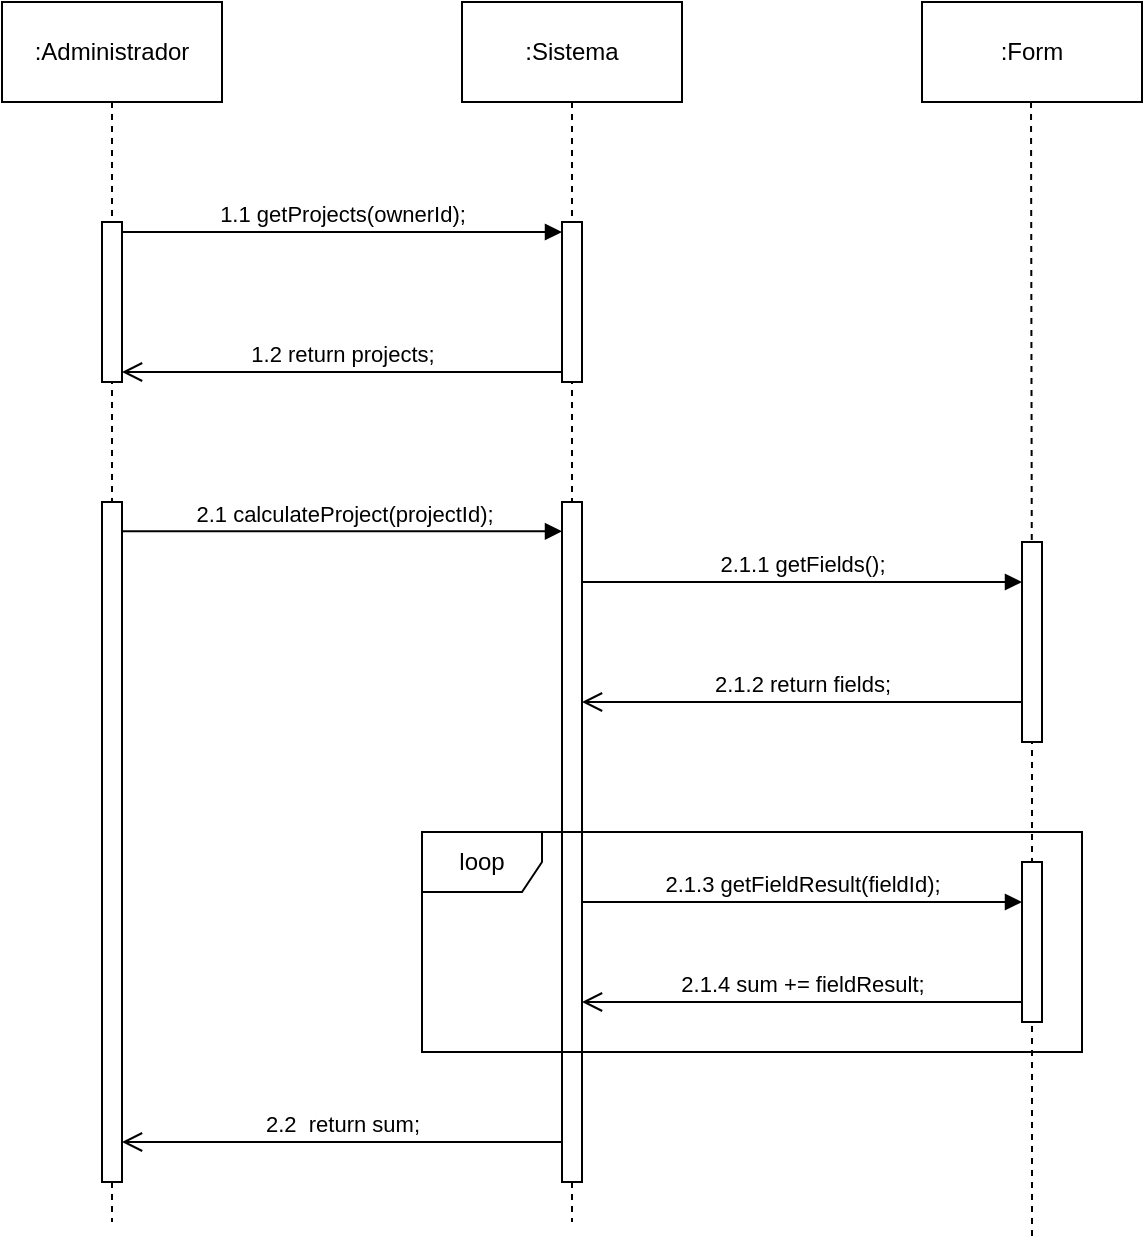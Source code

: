 <mxfile version="21.6.8" type="device">
  <diagram name="Página-1" id="nN1VgKP0G9VPqj3RWtpQ">
    <mxGraphModel dx="1418" dy="820" grid="1" gridSize="10" guides="1" tooltips="1" connect="1" arrows="1" fold="1" page="1" pageScale="1" pageWidth="827" pageHeight="1169" math="0" shadow="0">
      <root>
        <mxCell id="0" />
        <mxCell id="1" parent="0" />
        <mxCell id="zFRClBYX9biBEZs1boOb-1" style="edgeStyle=orthogonalEdgeStyle;rounded=0;orthogonalLoop=1;jettySize=auto;html=1;endArrow=none;endFill=0;dashed=1;exitX=0.5;exitY=1;exitDx=0;exitDy=0;" parent="1" source="zFRClBYX9biBEZs1boOb-2" edge="1">
          <mxGeometry relative="1" as="geometry">
            <mxPoint x="145" y="690" as="targetPoint" />
            <mxPoint x="145.499" y="50" as="sourcePoint" />
          </mxGeometry>
        </mxCell>
        <mxCell id="zFRClBYX9biBEZs1boOb-2" value=":Administrador" style="html=1;whiteSpace=wrap;" parent="1" vertex="1">
          <mxGeometry x="90" y="80" width="110" height="50" as="geometry" />
        </mxCell>
        <mxCell id="zFRClBYX9biBEZs1boOb-3" style="edgeStyle=orthogonalEdgeStyle;rounded=0;orthogonalLoop=1;jettySize=auto;html=1;dashed=1;endArrow=none;endFill=0;" parent="1" source="zFRClBYX9biBEZs1boOb-4" edge="1">
          <mxGeometry relative="1" as="geometry">
            <mxPoint x="375" y="690" as="targetPoint" />
          </mxGeometry>
        </mxCell>
        <mxCell id="zFRClBYX9biBEZs1boOb-4" value=":Sistema" style="html=1;whiteSpace=wrap;" parent="1" vertex="1">
          <mxGeometry x="320" y="80" width="110" height="50" as="geometry" />
        </mxCell>
        <mxCell id="zFRClBYX9biBEZs1boOb-5" value="" style="html=1;points=[[0,0,0,0,5],[0,1,0,0,-5],[1,0,0,0,5],[1,1,0,0,-5]];perimeter=orthogonalPerimeter;outlineConnect=0;targetShapes=umlLifeline;portConstraint=eastwest;newEdgeStyle={&quot;curved&quot;:0,&quot;rounded&quot;:0};" parent="1" vertex="1">
          <mxGeometry x="370" y="190" width="10" height="80" as="geometry" />
        </mxCell>
        <mxCell id="zFRClBYX9biBEZs1boOb-6" value="1.1 getProjects(ownerId);" style="html=1;verticalAlign=bottom;endArrow=block;curved=0;rounded=0;entryX=0;entryY=0;entryDx=0;entryDy=5;exitX=1;exitY=0;exitDx=0;exitDy=5;exitPerimeter=0;" parent="1" source="zFRClBYX9biBEZs1boOb-8" target="zFRClBYX9biBEZs1boOb-5" edge="1">
          <mxGeometry relative="1" as="geometry">
            <mxPoint x="145" y="195" as="sourcePoint" />
            <mxPoint as="offset" />
          </mxGeometry>
        </mxCell>
        <mxCell id="zFRClBYX9biBEZs1boOb-7" value="1.2 return projects;" style="html=1;verticalAlign=bottom;endArrow=open;endSize=8;curved=0;rounded=0;exitX=0;exitY=1;exitDx=0;exitDy=-5;entryX=1;entryY=1;entryDx=0;entryDy=-5;entryPerimeter=0;" parent="1" source="zFRClBYX9biBEZs1boOb-5" target="zFRClBYX9biBEZs1boOb-8" edge="1">
          <mxGeometry relative="1" as="geometry">
            <mxPoint x="145" y="266" as="targetPoint" />
          </mxGeometry>
        </mxCell>
        <mxCell id="zFRClBYX9biBEZs1boOb-8" value="" style="html=1;points=[[0,0,0,0,5],[0,1,0,0,-5],[1,0,0,0,5],[1,1,0,0,-5]];perimeter=orthogonalPerimeter;outlineConnect=0;targetShapes=umlLifeline;portConstraint=eastwest;newEdgeStyle={&quot;curved&quot;:0,&quot;rounded&quot;:0};" parent="1" vertex="1">
          <mxGeometry x="140" y="190" width="10" height="80" as="geometry" />
        </mxCell>
        <mxCell id="zFRClBYX9biBEZs1boOb-13" value="" style="html=1;points=[[0,0,0,0,5],[0,1,0,0,-5],[1,0,0,0,5],[1,1,0,0,-5]];perimeter=orthogonalPerimeter;outlineConnect=0;targetShapes=umlLifeline;portConstraint=eastwest;newEdgeStyle={&quot;curved&quot;:0,&quot;rounded&quot;:0};" parent="1" vertex="1">
          <mxGeometry x="370" y="330" width="10" height="340" as="geometry" />
        </mxCell>
        <mxCell id="zFRClBYX9biBEZs1boOb-14" value="2.1 calculateProject(projectId);" style="html=1;verticalAlign=bottom;endArrow=block;curved=0;rounded=0;entryX=0;entryY=0;entryDx=0;entryDy=5;exitX=1;exitY=0;exitDx=0;exitDy=5;exitPerimeter=0;" parent="1" edge="1">
          <mxGeometry x="0.003" relative="1" as="geometry">
            <mxPoint x="150" y="344.66" as="sourcePoint" />
            <mxPoint as="offset" />
            <mxPoint x="370" y="344.66" as="targetPoint" />
          </mxGeometry>
        </mxCell>
        <mxCell id="zFRClBYX9biBEZs1boOb-16" value="" style="html=1;points=[[0,0,0,0,5],[0,1,0,0,-5],[1,0,0,0,5],[1,1,0,0,-5]];perimeter=orthogonalPerimeter;outlineConnect=0;targetShapes=umlLifeline;portConstraint=eastwest;newEdgeStyle={&quot;curved&quot;:0,&quot;rounded&quot;:0};" parent="1" vertex="1">
          <mxGeometry x="140" y="330" width="10" height="340" as="geometry" />
        </mxCell>
        <mxCell id="3Bob_Uun5pna4PFgDi_n-2" style="edgeStyle=orthogonalEdgeStyle;rounded=0;orthogonalLoop=1;jettySize=auto;html=1;endArrow=none;endFill=0;dashed=1;" parent="1" edge="1">
          <mxGeometry relative="1" as="geometry">
            <mxPoint x="605" y="700" as="targetPoint" />
            <mxPoint x="604.51" y="130" as="sourcePoint" />
          </mxGeometry>
        </mxCell>
        <mxCell id="3Bob_Uun5pna4PFgDi_n-1" value=":Form" style="html=1;whiteSpace=wrap;" parent="1" vertex="1">
          <mxGeometry x="550" y="80" width="110" height="50" as="geometry" />
        </mxCell>
        <mxCell id="3Bob_Uun5pna4PFgDi_n-3" value="" style="html=1;points=[[0,0,0,0,5],[0,1,0,0,-5],[1,0,0,0,5],[1,1,0,0,-5]];perimeter=orthogonalPerimeter;outlineConnect=0;targetShapes=umlLifeline;portConstraint=eastwest;newEdgeStyle={&quot;curved&quot;:0,&quot;rounded&quot;:0};" parent="1" vertex="1">
          <mxGeometry x="600" y="350" width="10" height="100" as="geometry" />
        </mxCell>
        <mxCell id="3Bob_Uun5pna4PFgDi_n-7" value="2.1.1 getFields();" style="html=1;verticalAlign=bottom;endArrow=block;curved=0;rounded=0;entryX=0;entryY=0;entryDx=0;entryDy=5;exitX=1;exitY=0;exitDx=0;exitDy=5;exitPerimeter=0;" parent="1" edge="1">
          <mxGeometry relative="1" as="geometry">
            <mxPoint x="380" y="370" as="sourcePoint" />
            <mxPoint as="offset" />
            <mxPoint x="600" y="370" as="targetPoint" />
          </mxGeometry>
        </mxCell>
        <mxCell id="3Bob_Uun5pna4PFgDi_n-9" value="2.1.2 return fields;" style="html=1;verticalAlign=bottom;endArrow=open;endSize=8;curved=0;rounded=0;exitX=0;exitY=1;exitDx=0;exitDy=-5;entryX=1;entryY=1;entryDx=0;entryDy=-5;entryPerimeter=0;" parent="1" edge="1">
          <mxGeometry relative="1" as="geometry">
            <mxPoint x="380" y="430" as="targetPoint" />
            <mxPoint x="600" y="430" as="sourcePoint" />
          </mxGeometry>
        </mxCell>
        <mxCell id="3Bob_Uun5pna4PFgDi_n-12" value="" style="html=1;points=[[0,0,0,0,5],[0,1,0,0,-5],[1,0,0,0,5],[1,1,0,0,-5]];perimeter=orthogonalPerimeter;outlineConnect=0;targetShapes=umlLifeline;portConstraint=eastwest;newEdgeStyle={&quot;curved&quot;:0,&quot;rounded&quot;:0};" parent="1" vertex="1">
          <mxGeometry x="600" y="510" width="10" height="80" as="geometry" />
        </mxCell>
        <mxCell id="3Bob_Uun5pna4PFgDi_n-13" value="2.1.3 getFieldResult(fieldId);" style="html=1;verticalAlign=bottom;endArrow=block;curved=0;rounded=0;entryX=0;entryY=0;entryDx=0;entryDy=5;exitX=1;exitY=0;exitDx=0;exitDy=5;exitPerimeter=0;" parent="1" edge="1">
          <mxGeometry relative="1" as="geometry">
            <mxPoint x="380" y="530" as="sourcePoint" />
            <mxPoint as="offset" />
            <mxPoint x="600" y="530" as="targetPoint" />
          </mxGeometry>
        </mxCell>
        <mxCell id="3Bob_Uun5pna4PFgDi_n-16" value="loop" style="shape=umlFrame;whiteSpace=wrap;html=1;pointerEvents=0;" parent="1" vertex="1">
          <mxGeometry x="300" y="495" width="330" height="110" as="geometry" />
        </mxCell>
        <mxCell id="3Bob_Uun5pna4PFgDi_n-18" value="2.1.4 sum += fieldResult;" style="html=1;verticalAlign=bottom;endArrow=open;endSize=8;curved=0;rounded=0;exitX=0;exitY=1;exitDx=0;exitDy=-5;entryX=1;entryY=1;entryDx=0;entryDy=-5;entryPerimeter=0;" parent="1" edge="1">
          <mxGeometry relative="1" as="geometry">
            <mxPoint x="380" y="580" as="targetPoint" />
            <mxPoint x="600" y="580" as="sourcePoint" />
          </mxGeometry>
        </mxCell>
        <mxCell id="3Bob_Uun5pna4PFgDi_n-19" value="2.2&amp;nbsp; return sum;" style="html=1;verticalAlign=bottom;endArrow=open;endSize=8;curved=0;rounded=0;exitX=0;exitY=1;exitDx=0;exitDy=-5;entryX=1;entryY=1;entryDx=0;entryDy=-5;entryPerimeter=0;" parent="1" edge="1">
          <mxGeometry relative="1" as="geometry">
            <mxPoint x="150" y="650" as="targetPoint" />
            <mxPoint x="370" y="650" as="sourcePoint" />
          </mxGeometry>
        </mxCell>
      </root>
    </mxGraphModel>
  </diagram>
</mxfile>
